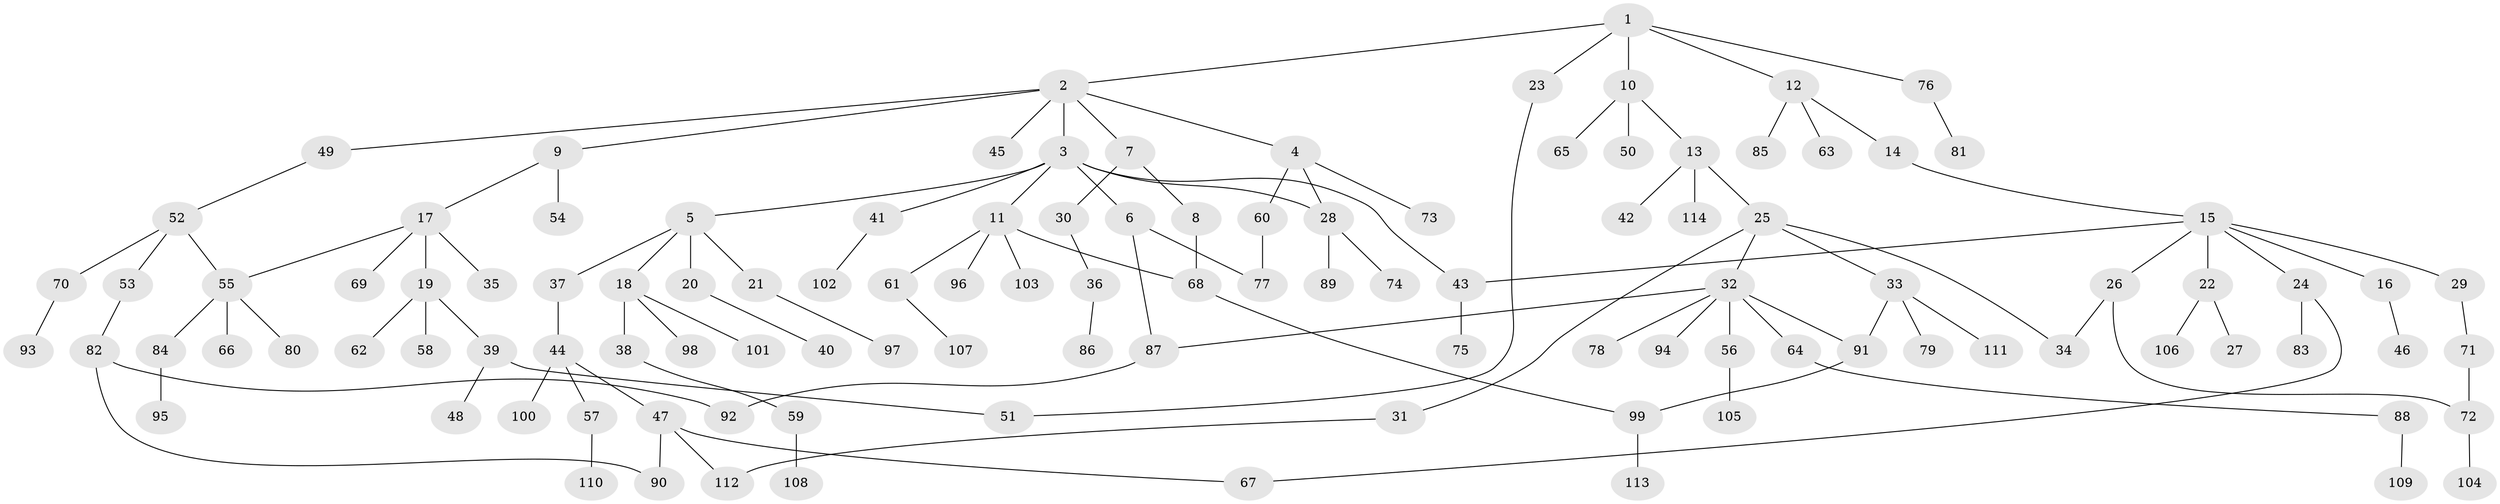 // coarse degree distribution, {12: 0.044444444444444446, 8: 0.022222222222222223, 3: 0.06666666666666667, 5: 0.022222222222222223, 2: 0.2, 4: 0.06666666666666667, 7: 0.044444444444444446, 1: 0.5333333333333333}
// Generated by graph-tools (version 1.1) at 2025/16/03/04/25 18:16:55]
// undirected, 114 vertices, 128 edges
graph export_dot {
graph [start="1"]
  node [color=gray90,style=filled];
  1;
  2;
  3;
  4;
  5;
  6;
  7;
  8;
  9;
  10;
  11;
  12;
  13;
  14;
  15;
  16;
  17;
  18;
  19;
  20;
  21;
  22;
  23;
  24;
  25;
  26;
  27;
  28;
  29;
  30;
  31;
  32;
  33;
  34;
  35;
  36;
  37;
  38;
  39;
  40;
  41;
  42;
  43;
  44;
  45;
  46;
  47;
  48;
  49;
  50;
  51;
  52;
  53;
  54;
  55;
  56;
  57;
  58;
  59;
  60;
  61;
  62;
  63;
  64;
  65;
  66;
  67;
  68;
  69;
  70;
  71;
  72;
  73;
  74;
  75;
  76;
  77;
  78;
  79;
  80;
  81;
  82;
  83;
  84;
  85;
  86;
  87;
  88;
  89;
  90;
  91;
  92;
  93;
  94;
  95;
  96;
  97;
  98;
  99;
  100;
  101;
  102;
  103;
  104;
  105;
  106;
  107;
  108;
  109;
  110;
  111;
  112;
  113;
  114;
  1 -- 2;
  1 -- 10;
  1 -- 12;
  1 -- 23;
  1 -- 76;
  2 -- 3;
  2 -- 4;
  2 -- 7;
  2 -- 9;
  2 -- 45;
  2 -- 49;
  3 -- 5;
  3 -- 6;
  3 -- 11;
  3 -- 28;
  3 -- 41;
  3 -- 43;
  4 -- 60;
  4 -- 73;
  4 -- 28;
  5 -- 18;
  5 -- 20;
  5 -- 21;
  5 -- 37;
  6 -- 77;
  6 -- 87;
  7 -- 8;
  7 -- 30;
  8 -- 68;
  9 -- 17;
  9 -- 54;
  10 -- 13;
  10 -- 50;
  10 -- 65;
  11 -- 61;
  11 -- 68;
  11 -- 96;
  11 -- 103;
  12 -- 14;
  12 -- 63;
  12 -- 85;
  13 -- 25;
  13 -- 42;
  13 -- 114;
  14 -- 15;
  15 -- 16;
  15 -- 22;
  15 -- 24;
  15 -- 26;
  15 -- 29;
  15 -- 43;
  16 -- 46;
  17 -- 19;
  17 -- 35;
  17 -- 69;
  17 -- 55;
  18 -- 38;
  18 -- 98;
  18 -- 101;
  19 -- 39;
  19 -- 58;
  19 -- 62;
  20 -- 40;
  21 -- 97;
  22 -- 27;
  22 -- 106;
  23 -- 51;
  24 -- 83;
  24 -- 67;
  25 -- 31;
  25 -- 32;
  25 -- 33;
  25 -- 34;
  26 -- 72;
  26 -- 34;
  28 -- 74;
  28 -- 89;
  29 -- 71;
  30 -- 36;
  31 -- 112;
  32 -- 56;
  32 -- 64;
  32 -- 78;
  32 -- 87;
  32 -- 91;
  32 -- 94;
  33 -- 79;
  33 -- 111;
  33 -- 91;
  36 -- 86;
  37 -- 44;
  38 -- 59;
  39 -- 48;
  39 -- 51;
  41 -- 102;
  43 -- 75;
  44 -- 47;
  44 -- 57;
  44 -- 100;
  47 -- 67;
  47 -- 112;
  47 -- 90;
  49 -- 52;
  52 -- 53;
  52 -- 55;
  52 -- 70;
  53 -- 82;
  55 -- 66;
  55 -- 80;
  55 -- 84;
  56 -- 105;
  57 -- 110;
  59 -- 108;
  60 -- 77;
  61 -- 107;
  64 -- 88;
  68 -- 99;
  70 -- 93;
  71 -- 72;
  72 -- 104;
  76 -- 81;
  82 -- 90;
  82 -- 92;
  84 -- 95;
  87 -- 92;
  88 -- 109;
  91 -- 99;
  99 -- 113;
}
